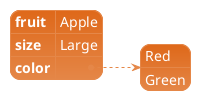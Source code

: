 ' Do not edit
' Theme Gallery
' autogenerated by script
'
@startyaml
!theme superhero
fruit: Apple
size: Large
color:
 - Red
 - Green
@endyaml
